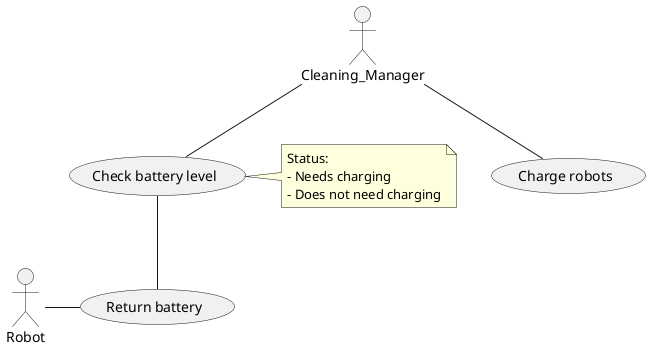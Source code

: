 @startuml UseCase3

actor Cleaning_Manager  as C
actor Robot as R

usecase Battery as "Check battery level"
usecase GiveBattery as "Return battery"
usecase Charge as "Charge robots"

C -- Battery
C -- Charge
Battery -- GiveBattery
R - GiveBattery
note right of Battery
    Status: 
    - Needs charging 
    - Does not need charging
end note 

@enduml

'As a customer, I want to be able to check 
'the battery level of robots so that I can know which 
'robots need to charge.
